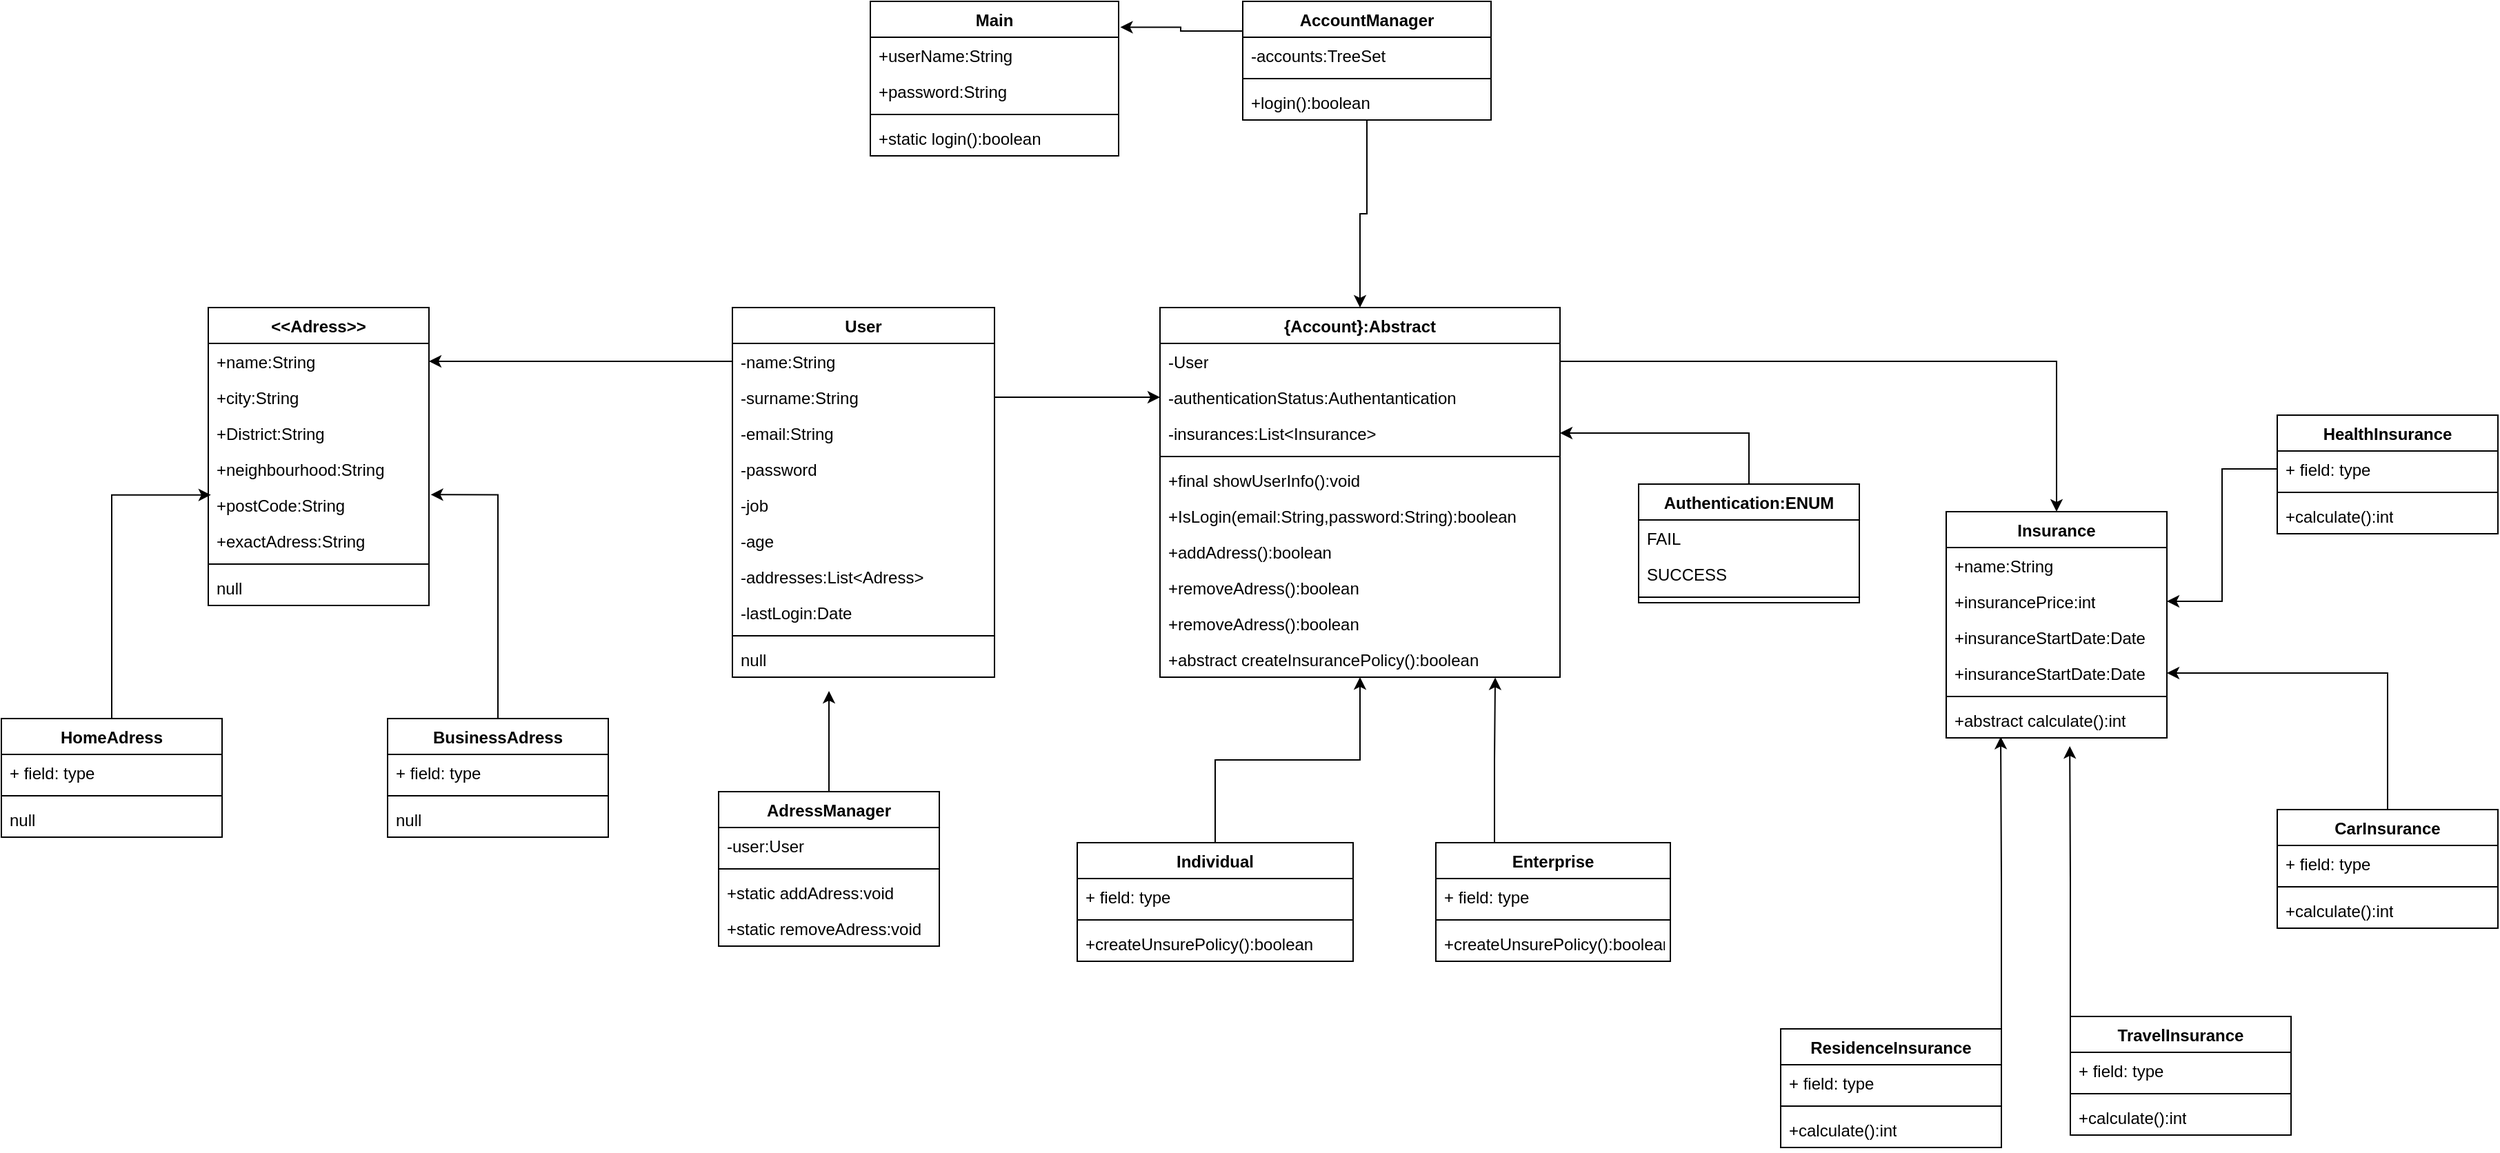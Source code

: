 <mxfile version="24.0.1" type="device">
  <diagram name="Sayfa -1" id="8-1VbNLwgvo0yPRxeIlB">
    <mxGraphModel dx="3452" dy="2612" grid="1" gridSize="10" guides="1" tooltips="1" connect="1" arrows="1" fold="1" page="1" pageScale="1" pageWidth="827" pageHeight="1169" math="0" shadow="0">
      <root>
        <mxCell id="0" />
        <mxCell id="1" parent="0" />
        <mxCell id="42nlVKtgQcZHzrhFRAGS-1" value="User" style="swimlane;fontStyle=1;align=center;verticalAlign=top;childLayout=stackLayout;horizontal=1;startSize=26;horizontalStack=0;resizeParent=1;resizeParentMax=0;resizeLast=0;collapsible=1;marginBottom=0;whiteSpace=wrap;html=1;" parent="1" vertex="1">
          <mxGeometry x="170" y="62" width="190" height="268" as="geometry" />
        </mxCell>
        <mxCell id="42nlVKtgQcZHzrhFRAGS-2" value="-name:String" style="text;strokeColor=none;fillColor=none;align=left;verticalAlign=top;spacingLeft=4;spacingRight=4;overflow=hidden;rotatable=0;points=[[0,0.5],[1,0.5]];portConstraint=eastwest;whiteSpace=wrap;html=1;" parent="42nlVKtgQcZHzrhFRAGS-1" vertex="1">
          <mxGeometry y="26" width="190" height="26" as="geometry" />
        </mxCell>
        <mxCell id="42nlVKtgQcZHzrhFRAGS-9" value="-surname:String" style="text;strokeColor=none;fillColor=none;align=left;verticalAlign=top;spacingLeft=4;spacingRight=4;overflow=hidden;rotatable=0;points=[[0,0.5],[1,0.5]];portConstraint=eastwest;whiteSpace=wrap;html=1;" parent="42nlVKtgQcZHzrhFRAGS-1" vertex="1">
          <mxGeometry y="52" width="190" height="26" as="geometry" />
        </mxCell>
        <mxCell id="42nlVKtgQcZHzrhFRAGS-10" value="-email:String" style="text;strokeColor=none;fillColor=none;align=left;verticalAlign=top;spacingLeft=4;spacingRight=4;overflow=hidden;rotatable=0;points=[[0,0.5],[1,0.5]];portConstraint=eastwest;whiteSpace=wrap;html=1;" parent="42nlVKtgQcZHzrhFRAGS-1" vertex="1">
          <mxGeometry y="78" width="190" height="26" as="geometry" />
        </mxCell>
        <mxCell id="42nlVKtgQcZHzrhFRAGS-11" value="-password" style="text;strokeColor=none;fillColor=none;align=left;verticalAlign=top;spacingLeft=4;spacingRight=4;overflow=hidden;rotatable=0;points=[[0,0.5],[1,0.5]];portConstraint=eastwest;whiteSpace=wrap;html=1;" parent="42nlVKtgQcZHzrhFRAGS-1" vertex="1">
          <mxGeometry y="104" width="190" height="26" as="geometry" />
        </mxCell>
        <mxCell id="42nlVKtgQcZHzrhFRAGS-12" value="-job" style="text;strokeColor=none;fillColor=none;align=left;verticalAlign=top;spacingLeft=4;spacingRight=4;overflow=hidden;rotatable=0;points=[[0,0.5],[1,0.5]];portConstraint=eastwest;whiteSpace=wrap;html=1;" parent="42nlVKtgQcZHzrhFRAGS-1" vertex="1">
          <mxGeometry y="130" width="190" height="26" as="geometry" />
        </mxCell>
        <mxCell id="42nlVKtgQcZHzrhFRAGS-13" value="-age" style="text;strokeColor=none;fillColor=none;align=left;verticalAlign=top;spacingLeft=4;spacingRight=4;overflow=hidden;rotatable=0;points=[[0,0.5],[1,0.5]];portConstraint=eastwest;whiteSpace=wrap;html=1;" parent="42nlVKtgQcZHzrhFRAGS-1" vertex="1">
          <mxGeometry y="156" width="190" height="26" as="geometry" />
        </mxCell>
        <mxCell id="42nlVKtgQcZHzrhFRAGS-14" value="-addresses:List&amp;lt;Adress&amp;gt;" style="text;strokeColor=none;fillColor=none;align=left;verticalAlign=top;spacingLeft=4;spacingRight=4;overflow=hidden;rotatable=0;points=[[0,0.5],[1,0.5]];portConstraint=eastwest;whiteSpace=wrap;html=1;" parent="42nlVKtgQcZHzrhFRAGS-1" vertex="1">
          <mxGeometry y="182" width="190" height="26" as="geometry" />
        </mxCell>
        <mxCell id="42nlVKtgQcZHzrhFRAGS-15" value="-lastLogin:Date" style="text;strokeColor=none;fillColor=none;align=left;verticalAlign=top;spacingLeft=4;spacingRight=4;overflow=hidden;rotatable=0;points=[[0,0.5],[1,0.5]];portConstraint=eastwest;whiteSpace=wrap;html=1;" parent="42nlVKtgQcZHzrhFRAGS-1" vertex="1">
          <mxGeometry y="208" width="190" height="26" as="geometry" />
        </mxCell>
        <mxCell id="42nlVKtgQcZHzrhFRAGS-3" value="" style="line;strokeWidth=1;fillColor=none;align=left;verticalAlign=middle;spacingTop=-1;spacingLeft=3;spacingRight=3;rotatable=0;labelPosition=right;points=[];portConstraint=eastwest;strokeColor=inherit;" parent="42nlVKtgQcZHzrhFRAGS-1" vertex="1">
          <mxGeometry y="234" width="190" height="8" as="geometry" />
        </mxCell>
        <mxCell id="42nlVKtgQcZHzrhFRAGS-4" value="null" style="text;strokeColor=none;fillColor=none;align=left;verticalAlign=top;spacingLeft=4;spacingRight=4;overflow=hidden;rotatable=0;points=[[0,0.5],[1,0.5]];portConstraint=eastwest;whiteSpace=wrap;html=1;" parent="42nlVKtgQcZHzrhFRAGS-1" vertex="1">
          <mxGeometry y="242" width="190" height="26" as="geometry" />
        </mxCell>
        <mxCell id="42nlVKtgQcZHzrhFRAGS-16" value="HomeAdress" style="swimlane;fontStyle=1;align=center;verticalAlign=top;childLayout=stackLayout;horizontal=1;startSize=26;horizontalStack=0;resizeParent=1;resizeParentMax=0;resizeLast=0;collapsible=1;marginBottom=0;whiteSpace=wrap;html=1;" parent="1" vertex="1">
          <mxGeometry x="-360" y="360" width="160" height="86" as="geometry" />
        </mxCell>
        <mxCell id="42nlVKtgQcZHzrhFRAGS-17" value="+ field: type" style="text;strokeColor=none;fillColor=none;align=left;verticalAlign=top;spacingLeft=4;spacingRight=4;overflow=hidden;rotatable=0;points=[[0,0.5],[1,0.5]];portConstraint=eastwest;whiteSpace=wrap;html=1;" parent="42nlVKtgQcZHzrhFRAGS-16" vertex="1">
          <mxGeometry y="26" width="160" height="26" as="geometry" />
        </mxCell>
        <mxCell id="42nlVKtgQcZHzrhFRAGS-18" value="" style="line;strokeWidth=1;fillColor=none;align=left;verticalAlign=middle;spacingTop=-1;spacingLeft=3;spacingRight=3;rotatable=0;labelPosition=right;points=[];portConstraint=eastwest;strokeColor=inherit;" parent="42nlVKtgQcZHzrhFRAGS-16" vertex="1">
          <mxGeometry y="52" width="160" height="8" as="geometry" />
        </mxCell>
        <mxCell id="42nlVKtgQcZHzrhFRAGS-19" value="null" style="text;strokeColor=none;fillColor=none;align=left;verticalAlign=top;spacingLeft=4;spacingRight=4;overflow=hidden;rotatable=0;points=[[0,0.5],[1,0.5]];portConstraint=eastwest;whiteSpace=wrap;html=1;" parent="42nlVKtgQcZHzrhFRAGS-16" vertex="1">
          <mxGeometry y="60" width="160" height="26" as="geometry" />
        </mxCell>
        <mxCell id="42nlVKtgQcZHzrhFRAGS-20" value="&amp;lt;&amp;lt;Adress&amp;gt;&amp;gt;" style="swimlane;fontStyle=1;align=center;verticalAlign=top;childLayout=stackLayout;horizontal=1;startSize=26;horizontalStack=0;resizeParent=1;resizeParentMax=0;resizeLast=0;collapsible=1;marginBottom=0;whiteSpace=wrap;html=1;" parent="1" vertex="1">
          <mxGeometry x="-210" y="62" width="160" height="216" as="geometry" />
        </mxCell>
        <mxCell id="42nlVKtgQcZHzrhFRAGS-21" value="+name:String" style="text;strokeColor=none;fillColor=none;align=left;verticalAlign=top;spacingLeft=4;spacingRight=4;overflow=hidden;rotatable=0;points=[[0,0.5],[1,0.5]];portConstraint=eastwest;whiteSpace=wrap;html=1;" parent="42nlVKtgQcZHzrhFRAGS-20" vertex="1">
          <mxGeometry y="26" width="160" height="26" as="geometry" />
        </mxCell>
        <mxCell id="42nlVKtgQcZHzrhFRAGS-24" value="+city:String" style="text;strokeColor=none;fillColor=none;align=left;verticalAlign=top;spacingLeft=4;spacingRight=4;overflow=hidden;rotatable=0;points=[[0,0.5],[1,0.5]];portConstraint=eastwest;whiteSpace=wrap;html=1;" parent="42nlVKtgQcZHzrhFRAGS-20" vertex="1">
          <mxGeometry y="52" width="160" height="26" as="geometry" />
        </mxCell>
        <mxCell id="42nlVKtgQcZHzrhFRAGS-25" value="+District:String" style="text;strokeColor=none;fillColor=none;align=left;verticalAlign=top;spacingLeft=4;spacingRight=4;overflow=hidden;rotatable=0;points=[[0,0.5],[1,0.5]];portConstraint=eastwest;whiteSpace=wrap;html=1;" parent="42nlVKtgQcZHzrhFRAGS-20" vertex="1">
          <mxGeometry y="78" width="160" height="26" as="geometry" />
        </mxCell>
        <mxCell id="42nlVKtgQcZHzrhFRAGS-26" value="+neighbourhood:String" style="text;strokeColor=none;fillColor=none;align=left;verticalAlign=top;spacingLeft=4;spacingRight=4;overflow=hidden;rotatable=0;points=[[0,0.5],[1,0.5]];portConstraint=eastwest;whiteSpace=wrap;html=1;" parent="42nlVKtgQcZHzrhFRAGS-20" vertex="1">
          <mxGeometry y="104" width="160" height="26" as="geometry" />
        </mxCell>
        <mxCell id="42nlVKtgQcZHzrhFRAGS-27" value="+postCode:String" style="text;strokeColor=none;fillColor=none;align=left;verticalAlign=top;spacingLeft=4;spacingRight=4;overflow=hidden;rotatable=0;points=[[0,0.5],[1,0.5]];portConstraint=eastwest;whiteSpace=wrap;html=1;" parent="42nlVKtgQcZHzrhFRAGS-20" vertex="1">
          <mxGeometry y="130" width="160" height="26" as="geometry" />
        </mxCell>
        <mxCell id="42nlVKtgQcZHzrhFRAGS-39" value="+exactAdress:String" style="text;strokeColor=none;fillColor=none;align=left;verticalAlign=top;spacingLeft=4;spacingRight=4;overflow=hidden;rotatable=0;points=[[0,0.5],[1,0.5]];portConstraint=eastwest;whiteSpace=wrap;html=1;" parent="42nlVKtgQcZHzrhFRAGS-20" vertex="1">
          <mxGeometry y="156" width="160" height="26" as="geometry" />
        </mxCell>
        <mxCell id="42nlVKtgQcZHzrhFRAGS-22" value="" style="line;strokeWidth=1;fillColor=none;align=left;verticalAlign=middle;spacingTop=-1;spacingLeft=3;spacingRight=3;rotatable=0;labelPosition=right;points=[];portConstraint=eastwest;strokeColor=inherit;" parent="42nlVKtgQcZHzrhFRAGS-20" vertex="1">
          <mxGeometry y="182" width="160" height="8" as="geometry" />
        </mxCell>
        <mxCell id="42nlVKtgQcZHzrhFRAGS-23" value="null" style="text;strokeColor=none;fillColor=none;align=left;verticalAlign=top;spacingLeft=4;spacingRight=4;overflow=hidden;rotatable=0;points=[[0,0.5],[1,0.5]];portConstraint=eastwest;whiteSpace=wrap;html=1;" parent="42nlVKtgQcZHzrhFRAGS-20" vertex="1">
          <mxGeometry y="190" width="160" height="26" as="geometry" />
        </mxCell>
        <mxCell id="42nlVKtgQcZHzrhFRAGS-30" style="edgeStyle=orthogonalEdgeStyle;rounded=0;orthogonalLoop=1;jettySize=auto;html=1;exitX=0.5;exitY=0;exitDx=0;exitDy=0;entryX=0.012;entryY=0.225;entryDx=0;entryDy=0;entryPerimeter=0;" parent="1" source="42nlVKtgQcZHzrhFRAGS-16" target="42nlVKtgQcZHzrhFRAGS-27" edge="1">
          <mxGeometry relative="1" as="geometry" />
        </mxCell>
        <mxCell id="42nlVKtgQcZHzrhFRAGS-31" value="BusinessAdress&lt;div&gt;&lt;br&gt;&lt;/div&gt;" style="swimlane;fontStyle=1;align=center;verticalAlign=top;childLayout=stackLayout;horizontal=1;startSize=26;horizontalStack=0;resizeParent=1;resizeParentMax=0;resizeLast=0;collapsible=1;marginBottom=0;whiteSpace=wrap;html=1;" parent="1" vertex="1">
          <mxGeometry x="-80" y="360" width="160" height="86" as="geometry" />
        </mxCell>
        <mxCell id="42nlVKtgQcZHzrhFRAGS-32" value="+ field: type" style="text;strokeColor=none;fillColor=none;align=left;verticalAlign=top;spacingLeft=4;spacingRight=4;overflow=hidden;rotatable=0;points=[[0,0.5],[1,0.5]];portConstraint=eastwest;whiteSpace=wrap;html=1;" parent="42nlVKtgQcZHzrhFRAGS-31" vertex="1">
          <mxGeometry y="26" width="160" height="26" as="geometry" />
        </mxCell>
        <mxCell id="42nlVKtgQcZHzrhFRAGS-33" value="" style="line;strokeWidth=1;fillColor=none;align=left;verticalAlign=middle;spacingTop=-1;spacingLeft=3;spacingRight=3;rotatable=0;labelPosition=right;points=[];portConstraint=eastwest;strokeColor=inherit;" parent="42nlVKtgQcZHzrhFRAGS-31" vertex="1">
          <mxGeometry y="52" width="160" height="8" as="geometry" />
        </mxCell>
        <mxCell id="42nlVKtgQcZHzrhFRAGS-34" value="null" style="text;strokeColor=none;fillColor=none;align=left;verticalAlign=top;spacingLeft=4;spacingRight=4;overflow=hidden;rotatable=0;points=[[0,0.5],[1,0.5]];portConstraint=eastwest;whiteSpace=wrap;html=1;" parent="42nlVKtgQcZHzrhFRAGS-31" vertex="1">
          <mxGeometry y="60" width="160" height="26" as="geometry" />
        </mxCell>
        <mxCell id="42nlVKtgQcZHzrhFRAGS-40" style="edgeStyle=orthogonalEdgeStyle;rounded=0;orthogonalLoop=1;jettySize=auto;html=1;exitX=0.5;exitY=0;exitDx=0;exitDy=0;entryX=1.008;entryY=0.218;entryDx=0;entryDy=0;entryPerimeter=0;" parent="1" source="42nlVKtgQcZHzrhFRAGS-31" target="42nlVKtgQcZHzrhFRAGS-27" edge="1">
          <mxGeometry relative="1" as="geometry" />
        </mxCell>
        <mxCell id="iXojK6Fias5pNz_8jBLd-9" style="edgeStyle=orthogonalEdgeStyle;rounded=0;orthogonalLoop=1;jettySize=auto;html=1;exitX=0.5;exitY=0;exitDx=0;exitDy=0;" edge="1" parent="1" source="42nlVKtgQcZHzrhFRAGS-41">
          <mxGeometry relative="1" as="geometry">
            <mxPoint x="240" y="340" as="targetPoint" />
          </mxGeometry>
        </mxCell>
        <mxCell id="42nlVKtgQcZHzrhFRAGS-41" value="AdressManager" style="swimlane;fontStyle=1;align=center;verticalAlign=top;childLayout=stackLayout;horizontal=1;startSize=26;horizontalStack=0;resizeParent=1;resizeParentMax=0;resizeLast=0;collapsible=1;marginBottom=0;whiteSpace=wrap;html=1;" parent="1" vertex="1">
          <mxGeometry x="160" y="413" width="160" height="112" as="geometry" />
        </mxCell>
        <mxCell id="42nlVKtgQcZHzrhFRAGS-42" value="-user:User" style="text;strokeColor=none;fillColor=none;align=left;verticalAlign=top;spacingLeft=4;spacingRight=4;overflow=hidden;rotatable=0;points=[[0,0.5],[1,0.5]];portConstraint=eastwest;whiteSpace=wrap;html=1;" parent="42nlVKtgQcZHzrhFRAGS-41" vertex="1">
          <mxGeometry y="26" width="160" height="26" as="geometry" />
        </mxCell>
        <mxCell id="42nlVKtgQcZHzrhFRAGS-43" value="" style="line;strokeWidth=1;fillColor=none;align=left;verticalAlign=middle;spacingTop=-1;spacingLeft=3;spacingRight=3;rotatable=0;labelPosition=right;points=[];portConstraint=eastwest;strokeColor=inherit;" parent="42nlVKtgQcZHzrhFRAGS-41" vertex="1">
          <mxGeometry y="52" width="160" height="8" as="geometry" />
        </mxCell>
        <mxCell id="42nlVKtgQcZHzrhFRAGS-44" value="+static addAdress:void" style="text;strokeColor=none;fillColor=none;align=left;verticalAlign=top;spacingLeft=4;spacingRight=4;overflow=hidden;rotatable=0;points=[[0,0.5],[1,0.5]];portConstraint=eastwest;whiteSpace=wrap;html=1;" parent="42nlVKtgQcZHzrhFRAGS-41" vertex="1">
          <mxGeometry y="60" width="160" height="26" as="geometry" />
        </mxCell>
        <mxCell id="42nlVKtgQcZHzrhFRAGS-46" value="+static removeAdress:void" style="text;strokeColor=none;fillColor=none;align=left;verticalAlign=top;spacingLeft=4;spacingRight=4;overflow=hidden;rotatable=0;points=[[0,0.5],[1,0.5]];portConstraint=eastwest;whiteSpace=wrap;html=1;" parent="42nlVKtgQcZHzrhFRAGS-41" vertex="1">
          <mxGeometry y="86" width="160" height="26" as="geometry" />
        </mxCell>
        <mxCell id="42nlVKtgQcZHzrhFRAGS-47" style="edgeStyle=orthogonalEdgeStyle;rounded=0;orthogonalLoop=1;jettySize=auto;html=1;exitX=0;exitY=0.5;exitDx=0;exitDy=0;entryX=1;entryY=0.5;entryDx=0;entryDy=0;" parent="1" source="42nlVKtgQcZHzrhFRAGS-2" target="42nlVKtgQcZHzrhFRAGS-21" edge="1">
          <mxGeometry relative="1" as="geometry" />
        </mxCell>
        <mxCell id="iXojK6Fias5pNz_8jBLd-31" style="edgeStyle=orthogonalEdgeStyle;rounded=0;orthogonalLoop=1;jettySize=auto;html=1;exitX=0.5;exitY=0;exitDx=0;exitDy=0;endArrow=none;endFill=0;startArrow=classic;startFill=1;" edge="1" parent="1" source="42nlVKtgQcZHzrhFRAGS-49" target="iXojK6Fias5pNz_8jBLd-26">
          <mxGeometry relative="1" as="geometry" />
        </mxCell>
        <mxCell id="42nlVKtgQcZHzrhFRAGS-49" value="{Account}:Abstract" style="swimlane;fontStyle=1;align=center;verticalAlign=top;childLayout=stackLayout;horizontal=1;startSize=26;horizontalStack=0;resizeParent=1;resizeParentMax=0;resizeLast=0;collapsible=1;marginBottom=0;whiteSpace=wrap;html=1;" parent="1" vertex="1">
          <mxGeometry x="480" y="62" width="290" height="268" as="geometry" />
        </mxCell>
        <mxCell id="42nlVKtgQcZHzrhFRAGS-50" value="-User" style="text;strokeColor=none;fillColor=none;align=left;verticalAlign=top;spacingLeft=4;spacingRight=4;overflow=hidden;rotatable=0;points=[[0,0.5],[1,0.5]];portConstraint=eastwest;whiteSpace=wrap;html=1;" parent="42nlVKtgQcZHzrhFRAGS-49" vertex="1">
          <mxGeometry y="26" width="290" height="26" as="geometry" />
        </mxCell>
        <mxCell id="42nlVKtgQcZHzrhFRAGS-90" value="-authenticationStatus:Authentantication" style="text;strokeColor=none;fillColor=none;align=left;verticalAlign=top;spacingLeft=4;spacingRight=4;overflow=hidden;rotatable=0;points=[[0,0.5],[1,0.5]];portConstraint=eastwest;whiteSpace=wrap;html=1;" parent="42nlVKtgQcZHzrhFRAGS-49" vertex="1">
          <mxGeometry y="52" width="290" height="26" as="geometry" />
        </mxCell>
        <mxCell id="42nlVKtgQcZHzrhFRAGS-91" value="-insurances:List&amp;lt;Insurance&amp;gt;" style="text;strokeColor=none;fillColor=none;align=left;verticalAlign=top;spacingLeft=4;spacingRight=4;overflow=hidden;rotatable=0;points=[[0,0.5],[1,0.5]];portConstraint=eastwest;whiteSpace=wrap;html=1;" parent="42nlVKtgQcZHzrhFRAGS-49" vertex="1">
          <mxGeometry y="78" width="290" height="26" as="geometry" />
        </mxCell>
        <mxCell id="42nlVKtgQcZHzrhFRAGS-51" value="" style="line;strokeWidth=1;fillColor=none;align=left;verticalAlign=middle;spacingTop=-1;spacingLeft=3;spacingRight=3;rotatable=0;labelPosition=right;points=[];portConstraint=eastwest;strokeColor=inherit;" parent="42nlVKtgQcZHzrhFRAGS-49" vertex="1">
          <mxGeometry y="104" width="290" height="8" as="geometry" />
        </mxCell>
        <mxCell id="42nlVKtgQcZHzrhFRAGS-52" value="+final showUserInfo():void" style="text;strokeColor=none;fillColor=none;align=left;verticalAlign=top;spacingLeft=4;spacingRight=4;overflow=hidden;rotatable=0;points=[[0,0.5],[1,0.5]];portConstraint=eastwest;whiteSpace=wrap;html=1;" parent="42nlVKtgQcZHzrhFRAGS-49" vertex="1">
          <mxGeometry y="112" width="290" height="26" as="geometry" />
        </mxCell>
        <mxCell id="iXojK6Fias5pNz_8jBLd-4" value="+IsLogin(email:String,password:String):boolean" style="text;strokeColor=none;fillColor=none;align=left;verticalAlign=top;spacingLeft=4;spacingRight=4;overflow=hidden;rotatable=0;points=[[0,0.5],[1,0.5]];portConstraint=eastwest;whiteSpace=wrap;html=1;" vertex="1" parent="42nlVKtgQcZHzrhFRAGS-49">
          <mxGeometry y="138" width="290" height="26" as="geometry" />
        </mxCell>
        <mxCell id="iXojK6Fias5pNz_8jBLd-5" value="+addAdress():boolean" style="text;strokeColor=none;fillColor=none;align=left;verticalAlign=top;spacingLeft=4;spacingRight=4;overflow=hidden;rotatable=0;points=[[0,0.5],[1,0.5]];portConstraint=eastwest;whiteSpace=wrap;html=1;" vertex="1" parent="42nlVKtgQcZHzrhFRAGS-49">
          <mxGeometry y="164" width="290" height="26" as="geometry" />
        </mxCell>
        <mxCell id="iXojK6Fias5pNz_8jBLd-6" value="+removeAdress():boolean" style="text;strokeColor=none;fillColor=none;align=left;verticalAlign=top;spacingLeft=4;spacingRight=4;overflow=hidden;rotatable=0;points=[[0,0.5],[1,0.5]];portConstraint=eastwest;whiteSpace=wrap;html=1;" vertex="1" parent="42nlVKtgQcZHzrhFRAGS-49">
          <mxGeometry y="190" width="290" height="26" as="geometry" />
        </mxCell>
        <mxCell id="iXojK6Fias5pNz_8jBLd-7" value="+removeAdress():boolean" style="text;strokeColor=none;fillColor=none;align=left;verticalAlign=top;spacingLeft=4;spacingRight=4;overflow=hidden;rotatable=0;points=[[0,0.5],[1,0.5]];portConstraint=eastwest;whiteSpace=wrap;html=1;" vertex="1" parent="42nlVKtgQcZHzrhFRAGS-49">
          <mxGeometry y="216" width="290" height="26" as="geometry" />
        </mxCell>
        <mxCell id="iXojK6Fias5pNz_8jBLd-8" value="+abstract createInsurancePolicy():boolean" style="text;strokeColor=none;fillColor=none;align=left;verticalAlign=top;spacingLeft=4;spacingRight=4;overflow=hidden;rotatable=0;points=[[0,0.5],[1,0.5]];portConstraint=eastwest;whiteSpace=wrap;html=1;" vertex="1" parent="42nlVKtgQcZHzrhFRAGS-49">
          <mxGeometry y="242" width="290" height="26" as="geometry" />
        </mxCell>
        <mxCell id="42nlVKtgQcZHzrhFRAGS-58" value="Insurance" style="swimlane;fontStyle=1;align=center;verticalAlign=top;childLayout=stackLayout;horizontal=1;startSize=26;horizontalStack=0;resizeParent=1;resizeParentMax=0;resizeLast=0;collapsible=1;marginBottom=0;whiteSpace=wrap;html=1;" parent="1" vertex="1">
          <mxGeometry x="1050" y="210" width="160" height="164" as="geometry" />
        </mxCell>
        <mxCell id="42nlVKtgQcZHzrhFRAGS-59" value="+name:String" style="text;strokeColor=none;fillColor=none;align=left;verticalAlign=top;spacingLeft=4;spacingRight=4;overflow=hidden;rotatable=0;points=[[0,0.5],[1,0.5]];portConstraint=eastwest;whiteSpace=wrap;html=1;" parent="42nlVKtgQcZHzrhFRAGS-58" vertex="1">
          <mxGeometry y="26" width="160" height="26" as="geometry" />
        </mxCell>
        <mxCell id="42nlVKtgQcZHzrhFRAGS-62" value="+insurancePrice:int" style="text;strokeColor=none;fillColor=none;align=left;verticalAlign=top;spacingLeft=4;spacingRight=4;overflow=hidden;rotatable=0;points=[[0,0.5],[1,0.5]];portConstraint=eastwest;whiteSpace=wrap;html=1;" parent="42nlVKtgQcZHzrhFRAGS-58" vertex="1">
          <mxGeometry y="52" width="160" height="26" as="geometry" />
        </mxCell>
        <mxCell id="42nlVKtgQcZHzrhFRAGS-63" value="+insuranceStartDate:Date" style="text;strokeColor=none;fillColor=none;align=left;verticalAlign=top;spacingLeft=4;spacingRight=4;overflow=hidden;rotatable=0;points=[[0,0.5],[1,0.5]];portConstraint=eastwest;whiteSpace=wrap;html=1;" parent="42nlVKtgQcZHzrhFRAGS-58" vertex="1">
          <mxGeometry y="78" width="160" height="26" as="geometry" />
        </mxCell>
        <mxCell id="42nlVKtgQcZHzrhFRAGS-64" value="+insuranceStartDate:Date" style="text;strokeColor=none;fillColor=none;align=left;verticalAlign=top;spacingLeft=4;spacingRight=4;overflow=hidden;rotatable=0;points=[[0,0.5],[1,0.5]];portConstraint=eastwest;whiteSpace=wrap;html=1;" parent="42nlVKtgQcZHzrhFRAGS-58" vertex="1">
          <mxGeometry y="104" width="160" height="26" as="geometry" />
        </mxCell>
        <mxCell id="42nlVKtgQcZHzrhFRAGS-60" value="" style="line;strokeWidth=1;fillColor=none;align=left;verticalAlign=middle;spacingTop=-1;spacingLeft=3;spacingRight=3;rotatable=0;labelPosition=right;points=[];portConstraint=eastwest;strokeColor=inherit;" parent="42nlVKtgQcZHzrhFRAGS-58" vertex="1">
          <mxGeometry y="130" width="160" height="8" as="geometry" />
        </mxCell>
        <mxCell id="42nlVKtgQcZHzrhFRAGS-61" value="+abstract calculate():int" style="text;strokeColor=none;fillColor=none;align=left;verticalAlign=top;spacingLeft=4;spacingRight=4;overflow=hidden;rotatable=0;points=[[0,0.5],[1,0.5]];portConstraint=eastwest;whiteSpace=wrap;html=1;" parent="42nlVKtgQcZHzrhFRAGS-58" vertex="1">
          <mxGeometry y="138" width="160" height="26" as="geometry" />
        </mxCell>
        <mxCell id="42nlVKtgQcZHzrhFRAGS-66" value="ResidenceInsurance" style="swimlane;fontStyle=1;align=center;verticalAlign=top;childLayout=stackLayout;horizontal=1;startSize=26;horizontalStack=0;resizeParent=1;resizeParentMax=0;resizeLast=0;collapsible=1;marginBottom=0;whiteSpace=wrap;html=1;" parent="1" vertex="1">
          <mxGeometry x="930" y="585" width="160" height="86" as="geometry" />
        </mxCell>
        <mxCell id="42nlVKtgQcZHzrhFRAGS-67" value="+ field: type" style="text;strokeColor=none;fillColor=none;align=left;verticalAlign=top;spacingLeft=4;spacingRight=4;overflow=hidden;rotatable=0;points=[[0,0.5],[1,0.5]];portConstraint=eastwest;whiteSpace=wrap;html=1;" parent="42nlVKtgQcZHzrhFRAGS-66" vertex="1">
          <mxGeometry y="26" width="160" height="26" as="geometry" />
        </mxCell>
        <mxCell id="42nlVKtgQcZHzrhFRAGS-68" value="" style="line;strokeWidth=1;fillColor=none;align=left;verticalAlign=middle;spacingTop=-1;spacingLeft=3;spacingRight=3;rotatable=0;labelPosition=right;points=[];portConstraint=eastwest;strokeColor=inherit;" parent="42nlVKtgQcZHzrhFRAGS-66" vertex="1">
          <mxGeometry y="52" width="160" height="8" as="geometry" />
        </mxCell>
        <mxCell id="42nlVKtgQcZHzrhFRAGS-69" value="+calculate():int" style="text;strokeColor=none;fillColor=none;align=left;verticalAlign=top;spacingLeft=4;spacingRight=4;overflow=hidden;rotatable=0;points=[[0,0.5],[1,0.5]];portConstraint=eastwest;whiteSpace=wrap;html=1;" parent="42nlVKtgQcZHzrhFRAGS-66" vertex="1">
          <mxGeometry y="60" width="160" height="26" as="geometry" />
        </mxCell>
        <mxCell id="42nlVKtgQcZHzrhFRAGS-70" value="HealthInsurance" style="swimlane;fontStyle=1;align=center;verticalAlign=top;childLayout=stackLayout;horizontal=1;startSize=26;horizontalStack=0;resizeParent=1;resizeParentMax=0;resizeLast=0;collapsible=1;marginBottom=0;whiteSpace=wrap;html=1;" parent="1" vertex="1">
          <mxGeometry x="1290" y="140" width="160" height="86" as="geometry" />
        </mxCell>
        <mxCell id="42nlVKtgQcZHzrhFRAGS-71" value="+ field: type" style="text;strokeColor=none;fillColor=none;align=left;verticalAlign=top;spacingLeft=4;spacingRight=4;overflow=hidden;rotatable=0;points=[[0,0.5],[1,0.5]];portConstraint=eastwest;whiteSpace=wrap;html=1;" parent="42nlVKtgQcZHzrhFRAGS-70" vertex="1">
          <mxGeometry y="26" width="160" height="26" as="geometry" />
        </mxCell>
        <mxCell id="42nlVKtgQcZHzrhFRAGS-72" value="" style="line;strokeWidth=1;fillColor=none;align=left;verticalAlign=middle;spacingTop=-1;spacingLeft=3;spacingRight=3;rotatable=0;labelPosition=right;points=[];portConstraint=eastwest;strokeColor=inherit;" parent="42nlVKtgQcZHzrhFRAGS-70" vertex="1">
          <mxGeometry y="52" width="160" height="8" as="geometry" />
        </mxCell>
        <mxCell id="42nlVKtgQcZHzrhFRAGS-73" value="+calculate():int" style="text;strokeColor=none;fillColor=none;align=left;verticalAlign=top;spacingLeft=4;spacingRight=4;overflow=hidden;rotatable=0;points=[[0,0.5],[1,0.5]];portConstraint=eastwest;whiteSpace=wrap;html=1;" parent="42nlVKtgQcZHzrhFRAGS-70" vertex="1">
          <mxGeometry y="60" width="160" height="26" as="geometry" />
        </mxCell>
        <mxCell id="42nlVKtgQcZHzrhFRAGS-87" style="edgeStyle=orthogonalEdgeStyle;rounded=0;orthogonalLoop=1;jettySize=auto;html=1;exitX=0;exitY=0;exitDx=0;exitDy=0;" parent="1" source="42nlVKtgQcZHzrhFRAGS-74" edge="1">
          <mxGeometry relative="1" as="geometry">
            <mxPoint x="1139.579" y="380" as="targetPoint" />
          </mxGeometry>
        </mxCell>
        <mxCell id="42nlVKtgQcZHzrhFRAGS-74" value="TravelInsurance" style="swimlane;fontStyle=1;align=center;verticalAlign=top;childLayout=stackLayout;horizontal=1;startSize=26;horizontalStack=0;resizeParent=1;resizeParentMax=0;resizeLast=0;collapsible=1;marginBottom=0;whiteSpace=wrap;html=1;" parent="1" vertex="1">
          <mxGeometry x="1140" y="576" width="160" height="86" as="geometry" />
        </mxCell>
        <mxCell id="42nlVKtgQcZHzrhFRAGS-75" value="+ field: type" style="text;strokeColor=none;fillColor=none;align=left;verticalAlign=top;spacingLeft=4;spacingRight=4;overflow=hidden;rotatable=0;points=[[0,0.5],[1,0.5]];portConstraint=eastwest;whiteSpace=wrap;html=1;" parent="42nlVKtgQcZHzrhFRAGS-74" vertex="1">
          <mxGeometry y="26" width="160" height="26" as="geometry" />
        </mxCell>
        <mxCell id="42nlVKtgQcZHzrhFRAGS-76" value="" style="line;strokeWidth=1;fillColor=none;align=left;verticalAlign=middle;spacingTop=-1;spacingLeft=3;spacingRight=3;rotatable=0;labelPosition=right;points=[];portConstraint=eastwest;strokeColor=inherit;" parent="42nlVKtgQcZHzrhFRAGS-74" vertex="1">
          <mxGeometry y="52" width="160" height="8" as="geometry" />
        </mxCell>
        <mxCell id="42nlVKtgQcZHzrhFRAGS-77" value="+calculate():int" style="text;strokeColor=none;fillColor=none;align=left;verticalAlign=top;spacingLeft=4;spacingRight=4;overflow=hidden;rotatable=0;points=[[0,0.5],[1,0.5]];portConstraint=eastwest;whiteSpace=wrap;html=1;" parent="42nlVKtgQcZHzrhFRAGS-74" vertex="1">
          <mxGeometry y="60" width="160" height="26" as="geometry" />
        </mxCell>
        <mxCell id="iXojK6Fias5pNz_8jBLd-3" style="edgeStyle=orthogonalEdgeStyle;rounded=0;orthogonalLoop=1;jettySize=auto;html=1;exitX=0.5;exitY=0;exitDx=0;exitDy=0;entryX=1;entryY=0.5;entryDx=0;entryDy=0;" edge="1" parent="1" source="42nlVKtgQcZHzrhFRAGS-78" target="42nlVKtgQcZHzrhFRAGS-64">
          <mxGeometry relative="1" as="geometry" />
        </mxCell>
        <mxCell id="42nlVKtgQcZHzrhFRAGS-78" value="CarInsurance" style="swimlane;fontStyle=1;align=center;verticalAlign=top;childLayout=stackLayout;horizontal=1;startSize=26;horizontalStack=0;resizeParent=1;resizeParentMax=0;resizeLast=0;collapsible=1;marginBottom=0;whiteSpace=wrap;html=1;" parent="1" vertex="1">
          <mxGeometry x="1290" y="426" width="160" height="86" as="geometry" />
        </mxCell>
        <mxCell id="42nlVKtgQcZHzrhFRAGS-79" value="+ field: type" style="text;strokeColor=none;fillColor=none;align=left;verticalAlign=top;spacingLeft=4;spacingRight=4;overflow=hidden;rotatable=0;points=[[0,0.5],[1,0.5]];portConstraint=eastwest;whiteSpace=wrap;html=1;" parent="42nlVKtgQcZHzrhFRAGS-78" vertex="1">
          <mxGeometry y="26" width="160" height="26" as="geometry" />
        </mxCell>
        <mxCell id="42nlVKtgQcZHzrhFRAGS-80" value="" style="line;strokeWidth=1;fillColor=none;align=left;verticalAlign=middle;spacingTop=-1;spacingLeft=3;spacingRight=3;rotatable=0;labelPosition=right;points=[];portConstraint=eastwest;strokeColor=inherit;" parent="42nlVKtgQcZHzrhFRAGS-78" vertex="1">
          <mxGeometry y="52" width="160" height="8" as="geometry" />
        </mxCell>
        <mxCell id="42nlVKtgQcZHzrhFRAGS-81" value="+calculate():int" style="text;strokeColor=none;fillColor=none;align=left;verticalAlign=top;spacingLeft=4;spacingRight=4;overflow=hidden;rotatable=0;points=[[0,0.5],[1,0.5]];portConstraint=eastwest;whiteSpace=wrap;html=1;" parent="42nlVKtgQcZHzrhFRAGS-78" vertex="1">
          <mxGeometry y="60" width="160" height="26" as="geometry" />
        </mxCell>
        <mxCell id="42nlVKtgQcZHzrhFRAGS-86" style="edgeStyle=orthogonalEdgeStyle;rounded=0;orthogonalLoop=1;jettySize=auto;html=1;exitX=1;exitY=0;exitDx=0;exitDy=0;entryX=0.247;entryY=0.97;entryDx=0;entryDy=0;entryPerimeter=0;" parent="1" source="42nlVKtgQcZHzrhFRAGS-66" target="42nlVKtgQcZHzrhFRAGS-61" edge="1">
          <mxGeometry relative="1" as="geometry" />
        </mxCell>
        <mxCell id="42nlVKtgQcZHzrhFRAGS-92" style="edgeStyle=orthogonalEdgeStyle;rounded=0;orthogonalLoop=1;jettySize=auto;html=1;exitX=1;exitY=0.5;exitDx=0;exitDy=0;entryX=0;entryY=0.5;entryDx=0;entryDy=0;" parent="1" source="42nlVKtgQcZHzrhFRAGS-9" target="42nlVKtgQcZHzrhFRAGS-90" edge="1">
          <mxGeometry relative="1" as="geometry" />
        </mxCell>
        <mxCell id="iXojK6Fias5pNz_8jBLd-2" style="edgeStyle=orthogonalEdgeStyle;rounded=0;orthogonalLoop=1;jettySize=auto;html=1;exitX=0.5;exitY=0;exitDx=0;exitDy=0;entryX=1;entryY=0.5;entryDx=0;entryDy=0;" edge="1" parent="1" source="42nlVKtgQcZHzrhFRAGS-93" target="42nlVKtgQcZHzrhFRAGS-91">
          <mxGeometry relative="1" as="geometry" />
        </mxCell>
        <mxCell id="42nlVKtgQcZHzrhFRAGS-93" value="Authentication:ENUM" style="swimlane;fontStyle=1;align=center;verticalAlign=top;childLayout=stackLayout;horizontal=1;startSize=26;horizontalStack=0;resizeParent=1;resizeParentMax=0;resizeLast=0;collapsible=1;marginBottom=0;whiteSpace=wrap;html=1;" parent="1" vertex="1">
          <mxGeometry x="827" y="190" width="160" height="86" as="geometry" />
        </mxCell>
        <mxCell id="42nlVKtgQcZHzrhFRAGS-94" value="FAIL" style="text;strokeColor=none;fillColor=none;align=left;verticalAlign=top;spacingLeft=4;spacingRight=4;overflow=hidden;rotatable=0;points=[[0,0.5],[1,0.5]];portConstraint=eastwest;whiteSpace=wrap;html=1;" parent="42nlVKtgQcZHzrhFRAGS-93" vertex="1">
          <mxGeometry y="26" width="160" height="26" as="geometry" />
        </mxCell>
        <mxCell id="42nlVKtgQcZHzrhFRAGS-97" value="SUCCESS" style="text;strokeColor=none;fillColor=none;align=left;verticalAlign=top;spacingLeft=4;spacingRight=4;overflow=hidden;rotatable=0;points=[[0,0.5],[1,0.5]];portConstraint=eastwest;whiteSpace=wrap;html=1;" parent="42nlVKtgQcZHzrhFRAGS-93" vertex="1">
          <mxGeometry y="52" width="160" height="26" as="geometry" />
        </mxCell>
        <mxCell id="42nlVKtgQcZHzrhFRAGS-95" value="" style="line;strokeWidth=1;fillColor=none;align=left;verticalAlign=middle;spacingTop=-1;spacingLeft=3;spacingRight=3;rotatable=0;labelPosition=right;points=[];portConstraint=eastwest;strokeColor=inherit;" parent="42nlVKtgQcZHzrhFRAGS-93" vertex="1">
          <mxGeometry y="78" width="160" height="8" as="geometry" />
        </mxCell>
        <mxCell id="42nlVKtgQcZHzrhFRAGS-101" style="edgeStyle=orthogonalEdgeStyle;rounded=0;orthogonalLoop=1;jettySize=auto;html=1;exitX=1;exitY=0.5;exitDx=0;exitDy=0;entryX=0.5;entryY=0;entryDx=0;entryDy=0;" parent="1" source="42nlVKtgQcZHzrhFRAGS-50" target="42nlVKtgQcZHzrhFRAGS-58" edge="1">
          <mxGeometry relative="1" as="geometry" />
        </mxCell>
        <mxCell id="iXojK6Fias5pNz_8jBLd-1" style="edgeStyle=orthogonalEdgeStyle;rounded=0;orthogonalLoop=1;jettySize=auto;html=1;exitX=0;exitY=0.5;exitDx=0;exitDy=0;entryX=1;entryY=0.5;entryDx=0;entryDy=0;" edge="1" parent="1" source="42nlVKtgQcZHzrhFRAGS-71" target="42nlVKtgQcZHzrhFRAGS-62">
          <mxGeometry relative="1" as="geometry" />
        </mxCell>
        <mxCell id="iXojK6Fias5pNz_8jBLd-21" style="edgeStyle=orthogonalEdgeStyle;rounded=0;orthogonalLoop=1;jettySize=auto;html=1;exitX=0.5;exitY=0;exitDx=0;exitDy=0;" edge="1" parent="1" source="iXojK6Fias5pNz_8jBLd-10" target="42nlVKtgQcZHzrhFRAGS-49">
          <mxGeometry relative="1" as="geometry" />
        </mxCell>
        <mxCell id="iXojK6Fias5pNz_8jBLd-10" value="Individual" style="swimlane;fontStyle=1;align=center;verticalAlign=top;childLayout=stackLayout;horizontal=1;startSize=26;horizontalStack=0;resizeParent=1;resizeParentMax=0;resizeLast=0;collapsible=1;marginBottom=0;whiteSpace=wrap;html=1;" vertex="1" parent="1">
          <mxGeometry x="420" y="450" width="200" height="86" as="geometry" />
        </mxCell>
        <mxCell id="iXojK6Fias5pNz_8jBLd-11" value="+ field: type" style="text;strokeColor=none;fillColor=none;align=left;verticalAlign=top;spacingLeft=4;spacingRight=4;overflow=hidden;rotatable=0;points=[[0,0.5],[1,0.5]];portConstraint=eastwest;whiteSpace=wrap;html=1;" vertex="1" parent="iXojK6Fias5pNz_8jBLd-10">
          <mxGeometry y="26" width="200" height="26" as="geometry" />
        </mxCell>
        <mxCell id="iXojK6Fias5pNz_8jBLd-12" value="" style="line;strokeWidth=1;fillColor=none;align=left;verticalAlign=middle;spacingTop=-1;spacingLeft=3;spacingRight=3;rotatable=0;labelPosition=right;points=[];portConstraint=eastwest;strokeColor=inherit;" vertex="1" parent="iXojK6Fias5pNz_8jBLd-10">
          <mxGeometry y="52" width="200" height="8" as="geometry" />
        </mxCell>
        <mxCell id="iXojK6Fias5pNz_8jBLd-13" value="+createUnsurePolicy():boolean" style="text;strokeColor=none;fillColor=none;align=left;verticalAlign=top;spacingLeft=4;spacingRight=4;overflow=hidden;rotatable=0;points=[[0,0.5],[1,0.5]];portConstraint=eastwest;whiteSpace=wrap;html=1;" vertex="1" parent="iXojK6Fias5pNz_8jBLd-10">
          <mxGeometry y="60" width="200" height="26" as="geometry" />
        </mxCell>
        <mxCell id="iXojK6Fias5pNz_8jBLd-14" value="Enterprise" style="swimlane;fontStyle=1;align=center;verticalAlign=top;childLayout=stackLayout;horizontal=1;startSize=26;horizontalStack=0;resizeParent=1;resizeParentMax=0;resizeLast=0;collapsible=1;marginBottom=0;whiteSpace=wrap;html=1;" vertex="1" parent="1">
          <mxGeometry x="680" y="450" width="170" height="86" as="geometry" />
        </mxCell>
        <mxCell id="iXojK6Fias5pNz_8jBLd-15" value="+ field: type" style="text;strokeColor=none;fillColor=none;align=left;verticalAlign=top;spacingLeft=4;spacingRight=4;overflow=hidden;rotatable=0;points=[[0,0.5],[1,0.5]];portConstraint=eastwest;whiteSpace=wrap;html=1;" vertex="1" parent="iXojK6Fias5pNz_8jBLd-14">
          <mxGeometry y="26" width="170" height="26" as="geometry" />
        </mxCell>
        <mxCell id="iXojK6Fias5pNz_8jBLd-16" value="" style="line;strokeWidth=1;fillColor=none;align=left;verticalAlign=middle;spacingTop=-1;spacingLeft=3;spacingRight=3;rotatable=0;labelPosition=right;points=[];portConstraint=eastwest;strokeColor=inherit;" vertex="1" parent="iXojK6Fias5pNz_8jBLd-14">
          <mxGeometry y="52" width="170" height="8" as="geometry" />
        </mxCell>
        <mxCell id="iXojK6Fias5pNz_8jBLd-17" value="+createUnsurePolicy():boolean" style="text;strokeColor=none;fillColor=none;align=left;verticalAlign=top;spacingLeft=4;spacingRight=4;overflow=hidden;rotatable=0;points=[[0,0.5],[1,0.5]];portConstraint=eastwest;whiteSpace=wrap;html=1;" vertex="1" parent="iXojK6Fias5pNz_8jBLd-14">
          <mxGeometry y="60" width="170" height="26" as="geometry" />
        </mxCell>
        <mxCell id="iXojK6Fias5pNz_8jBLd-19" style="edgeStyle=orthogonalEdgeStyle;rounded=0;orthogonalLoop=1;jettySize=auto;html=1;exitX=0.25;exitY=0;exitDx=0;exitDy=0;entryX=0.838;entryY=1.01;entryDx=0;entryDy=0;entryPerimeter=0;" edge="1" parent="1" source="iXojK6Fias5pNz_8jBLd-14" target="iXojK6Fias5pNz_8jBLd-8">
          <mxGeometry relative="1" as="geometry" />
        </mxCell>
        <mxCell id="iXojK6Fias5pNz_8jBLd-22" value="Main" style="swimlane;fontStyle=1;align=center;verticalAlign=top;childLayout=stackLayout;horizontal=1;startSize=26;horizontalStack=0;resizeParent=1;resizeParentMax=0;resizeLast=0;collapsible=1;marginBottom=0;whiteSpace=wrap;html=1;" vertex="1" parent="1">
          <mxGeometry x="270" y="-160" width="180" height="112" as="geometry" />
        </mxCell>
        <mxCell id="iXojK6Fias5pNz_8jBLd-23" value="+userName:String" style="text;strokeColor=none;fillColor=none;align=left;verticalAlign=top;spacingLeft=4;spacingRight=4;overflow=hidden;rotatable=0;points=[[0,0.5],[1,0.5]];portConstraint=eastwest;whiteSpace=wrap;html=1;" vertex="1" parent="iXojK6Fias5pNz_8jBLd-22">
          <mxGeometry y="26" width="180" height="26" as="geometry" />
        </mxCell>
        <mxCell id="iXojK6Fias5pNz_8jBLd-30" value="+password:String" style="text;strokeColor=none;fillColor=none;align=left;verticalAlign=top;spacingLeft=4;spacingRight=4;overflow=hidden;rotatable=0;points=[[0,0.5],[1,0.5]];portConstraint=eastwest;whiteSpace=wrap;html=1;" vertex="1" parent="iXojK6Fias5pNz_8jBLd-22">
          <mxGeometry y="52" width="180" height="26" as="geometry" />
        </mxCell>
        <mxCell id="iXojK6Fias5pNz_8jBLd-24" value="" style="line;strokeWidth=1;fillColor=none;align=left;verticalAlign=middle;spacingTop=-1;spacingLeft=3;spacingRight=3;rotatable=0;labelPosition=right;points=[];portConstraint=eastwest;strokeColor=inherit;" vertex="1" parent="iXojK6Fias5pNz_8jBLd-22">
          <mxGeometry y="78" width="180" height="8" as="geometry" />
        </mxCell>
        <mxCell id="iXojK6Fias5pNz_8jBLd-25" value="+static login():boolean" style="text;strokeColor=none;fillColor=none;align=left;verticalAlign=top;spacingLeft=4;spacingRight=4;overflow=hidden;rotatable=0;points=[[0,0.5],[1,0.5]];portConstraint=eastwest;whiteSpace=wrap;html=1;" vertex="1" parent="iXojK6Fias5pNz_8jBLd-22">
          <mxGeometry y="86" width="180" height="26" as="geometry" />
        </mxCell>
        <mxCell id="iXojK6Fias5pNz_8jBLd-26" value="AccountManager" style="swimlane;fontStyle=1;align=center;verticalAlign=top;childLayout=stackLayout;horizontal=1;startSize=26;horizontalStack=0;resizeParent=1;resizeParentMax=0;resizeLast=0;collapsible=1;marginBottom=0;whiteSpace=wrap;html=1;" vertex="1" parent="1">
          <mxGeometry x="540" y="-160" width="180" height="86" as="geometry" />
        </mxCell>
        <mxCell id="iXojK6Fias5pNz_8jBLd-27" value="-accounts:TreeSet" style="text;strokeColor=none;fillColor=none;align=left;verticalAlign=top;spacingLeft=4;spacingRight=4;overflow=hidden;rotatable=0;points=[[0,0.5],[1,0.5]];portConstraint=eastwest;whiteSpace=wrap;html=1;" vertex="1" parent="iXojK6Fias5pNz_8jBLd-26">
          <mxGeometry y="26" width="180" height="26" as="geometry" />
        </mxCell>
        <mxCell id="iXojK6Fias5pNz_8jBLd-28" value="" style="line;strokeWidth=1;fillColor=none;align=left;verticalAlign=middle;spacingTop=-1;spacingLeft=3;spacingRight=3;rotatable=0;labelPosition=right;points=[];portConstraint=eastwest;strokeColor=inherit;" vertex="1" parent="iXojK6Fias5pNz_8jBLd-26">
          <mxGeometry y="52" width="180" height="8" as="geometry" />
        </mxCell>
        <mxCell id="iXojK6Fias5pNz_8jBLd-29" value="+login():boolean" style="text;strokeColor=none;fillColor=none;align=left;verticalAlign=top;spacingLeft=4;spacingRight=4;overflow=hidden;rotatable=0;points=[[0,0.5],[1,0.5]];portConstraint=eastwest;whiteSpace=wrap;html=1;" vertex="1" parent="iXojK6Fias5pNz_8jBLd-26">
          <mxGeometry y="60" width="180" height="26" as="geometry" />
        </mxCell>
        <mxCell id="iXojK6Fias5pNz_8jBLd-32" style="edgeStyle=orthogonalEdgeStyle;rounded=0;orthogonalLoop=1;jettySize=auto;html=1;exitX=0;exitY=0.25;exitDx=0;exitDy=0;entryX=1.007;entryY=0.167;entryDx=0;entryDy=0;entryPerimeter=0;" edge="1" parent="1" source="iXojK6Fias5pNz_8jBLd-26" target="iXojK6Fias5pNz_8jBLd-22">
          <mxGeometry relative="1" as="geometry" />
        </mxCell>
      </root>
    </mxGraphModel>
  </diagram>
</mxfile>
